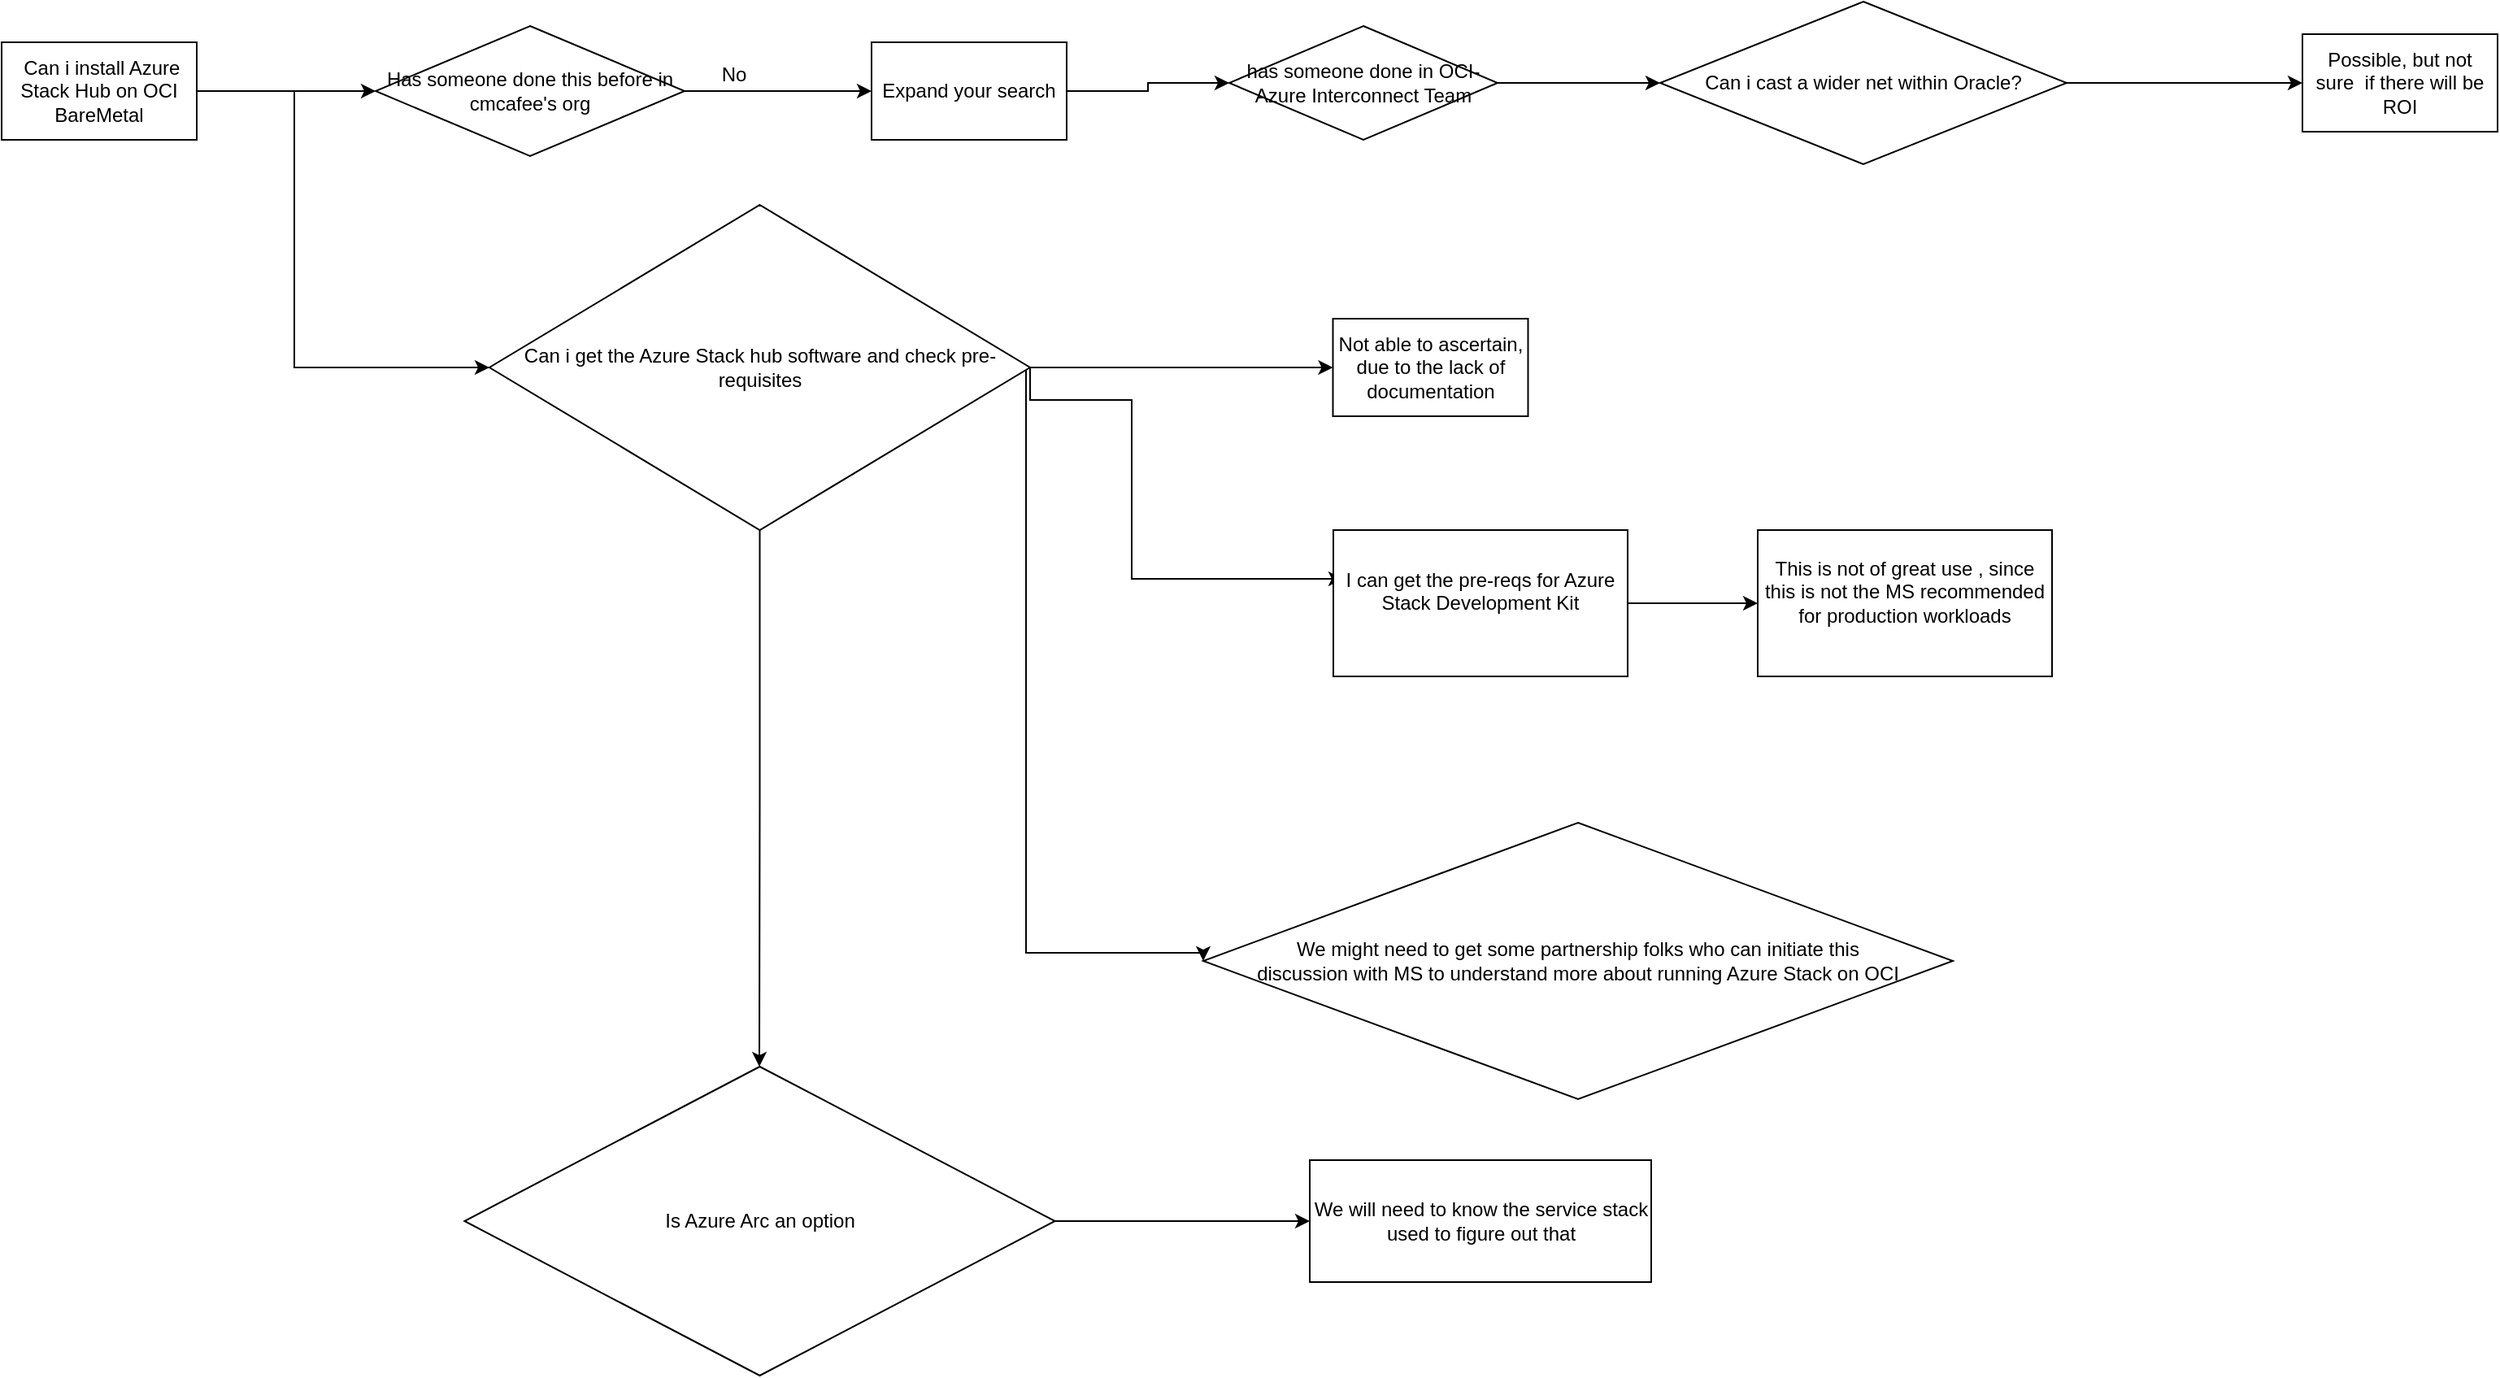 <mxfile version="20.4.0" type="github">
  <diagram id="fVedEmRO5uLyhMAxF2ie" name="Page-1">
    <mxGraphModel dx="1780" dy="1070" grid="1" gridSize="10" guides="1" tooltips="1" connect="1" arrows="1" fold="1" page="1" pageScale="1" pageWidth="850" pageHeight="1100" math="0" shadow="0">
      <root>
        <mxCell id="0" />
        <mxCell id="1" parent="0" />
        <mxCell id="olI5NsrXjDAWR4fgo8TI-3" value="" style="edgeStyle=orthogonalEdgeStyle;rounded=0;orthogonalLoop=1;jettySize=auto;html=1;" edge="1" parent="1" source="olI5NsrXjDAWR4fgo8TI-1" target="olI5NsrXjDAWR4fgo8TI-2">
          <mxGeometry relative="1" as="geometry" />
        </mxCell>
        <mxCell id="olI5NsrXjDAWR4fgo8TI-12" value="" style="edgeStyle=orthogonalEdgeStyle;rounded=0;orthogonalLoop=1;jettySize=auto;html=1;entryX=0;entryY=0.5;entryDx=0;entryDy=0;" edge="1" parent="1" source="olI5NsrXjDAWR4fgo8TI-1" target="olI5NsrXjDAWR4fgo8TI-11">
          <mxGeometry relative="1" as="geometry">
            <Array as="points">
              <mxPoint x="330" y="120" />
              <mxPoint x="330" y="290" />
              <mxPoint x="425" y="290" />
            </Array>
          </mxGeometry>
        </mxCell>
        <mxCell id="olI5NsrXjDAWR4fgo8TI-1" value="&amp;nbsp;Can i install Azure Stack Hub on OCI BareMetal" style="rounded=0;whiteSpace=wrap;html=1;" vertex="1" parent="1">
          <mxGeometry x="150" y="90" width="120" height="60" as="geometry" />
        </mxCell>
        <mxCell id="olI5NsrXjDAWR4fgo8TI-5" value="" style="edgeStyle=orthogonalEdgeStyle;rounded=0;orthogonalLoop=1;jettySize=auto;html=1;" edge="1" parent="1" source="olI5NsrXjDAWR4fgo8TI-2" target="olI5NsrXjDAWR4fgo8TI-4">
          <mxGeometry relative="1" as="geometry" />
        </mxCell>
        <mxCell id="olI5NsrXjDAWR4fgo8TI-2" value="Has someone done this before in cmcafee&#39;s org" style="rhombus;whiteSpace=wrap;html=1;rounded=0;" vertex="1" parent="1">
          <mxGeometry x="380" y="80" width="190" height="80" as="geometry" />
        </mxCell>
        <mxCell id="olI5NsrXjDAWR4fgo8TI-8" value="" style="edgeStyle=orthogonalEdgeStyle;rounded=0;orthogonalLoop=1;jettySize=auto;html=1;" edge="1" parent="1" source="olI5NsrXjDAWR4fgo8TI-4" target="olI5NsrXjDAWR4fgo8TI-7">
          <mxGeometry relative="1" as="geometry" />
        </mxCell>
        <mxCell id="olI5NsrXjDAWR4fgo8TI-4" value="Expand your search" style="whiteSpace=wrap;html=1;rounded=0;" vertex="1" parent="1">
          <mxGeometry x="685" y="90" width="120" height="60" as="geometry" />
        </mxCell>
        <mxCell id="olI5NsrXjDAWR4fgo8TI-6" value="No" style="text;html=1;align=center;verticalAlign=middle;resizable=0;points=[];autosize=1;strokeColor=none;fillColor=none;" vertex="1" parent="1">
          <mxGeometry x="580" y="95" width="40" height="30" as="geometry" />
        </mxCell>
        <mxCell id="olI5NsrXjDAWR4fgo8TI-10" value="" style="edgeStyle=orthogonalEdgeStyle;rounded=0;orthogonalLoop=1;jettySize=auto;html=1;" edge="1" parent="1" source="olI5NsrXjDAWR4fgo8TI-7" target="olI5NsrXjDAWR4fgo8TI-9">
          <mxGeometry relative="1" as="geometry" />
        </mxCell>
        <mxCell id="olI5NsrXjDAWR4fgo8TI-7" value="has someone done in OCI-Azure Interconnect Team" style="rhombus;whiteSpace=wrap;html=1;rounded=0;" vertex="1" parent="1">
          <mxGeometry x="905" y="80" width="165" height="70" as="geometry" />
        </mxCell>
        <mxCell id="olI5NsrXjDAWR4fgo8TI-23" value="" style="edgeStyle=orthogonalEdgeStyle;rounded=0;orthogonalLoop=1;jettySize=auto;html=1;" edge="1" parent="1" source="olI5NsrXjDAWR4fgo8TI-9" target="olI5NsrXjDAWR4fgo8TI-22">
          <mxGeometry relative="1" as="geometry" />
        </mxCell>
        <mxCell id="olI5NsrXjDAWR4fgo8TI-9" value="Can i cast a wider net within Oracle?" style="rhombus;whiteSpace=wrap;html=1;rounded=0;" vertex="1" parent="1">
          <mxGeometry x="1170" y="65" width="250" height="100" as="geometry" />
        </mxCell>
        <mxCell id="olI5NsrXjDAWR4fgo8TI-17" value="" style="edgeStyle=orthogonalEdgeStyle;rounded=0;orthogonalLoop=1;jettySize=auto;html=1;entryX=0;entryY=0.5;entryDx=0;entryDy=0;" edge="1" parent="1" source="olI5NsrXjDAWR4fgo8TI-11" target="olI5NsrXjDAWR4fgo8TI-16">
          <mxGeometry relative="1" as="geometry">
            <mxPoint x="890" y="290" as="targetPoint" />
          </mxGeometry>
        </mxCell>
        <mxCell id="olI5NsrXjDAWR4fgo8TI-18" style="edgeStyle=orthogonalEdgeStyle;rounded=0;orthogonalLoop=1;jettySize=auto;html=1;exitX=1;exitY=0.5;exitDx=0;exitDy=0;" edge="1" parent="1" source="olI5NsrXjDAWR4fgo8TI-11">
          <mxGeometry relative="1" as="geometry">
            <mxPoint x="975" y="420" as="targetPoint" />
            <mxPoint x="805" y="280" as="sourcePoint" />
            <Array as="points">
              <mxPoint x="783" y="310" />
              <mxPoint x="845" y="310" />
              <mxPoint x="845" y="420" />
            </Array>
          </mxGeometry>
        </mxCell>
        <mxCell id="olI5NsrXjDAWR4fgo8TI-24" style="edgeStyle=orthogonalEdgeStyle;rounded=0;orthogonalLoop=1;jettySize=auto;html=1;entryX=0;entryY=0.5;entryDx=0;entryDy=0;" edge="1" parent="1" source="olI5NsrXjDAWR4fgo8TI-11" target="olI5NsrXjDAWR4fgo8TI-26">
          <mxGeometry relative="1" as="geometry">
            <mxPoint x="890" y="650" as="targetPoint" />
            <Array as="points">
              <mxPoint x="780" y="650" />
              <mxPoint x="889" y="650" />
            </Array>
          </mxGeometry>
        </mxCell>
        <mxCell id="olI5NsrXjDAWR4fgo8TI-27" style="edgeStyle=orthogonalEdgeStyle;rounded=0;orthogonalLoop=1;jettySize=auto;html=1;" edge="1" parent="1" source="olI5NsrXjDAWR4fgo8TI-11">
          <mxGeometry relative="1" as="geometry">
            <mxPoint x="616" y="720" as="targetPoint" />
          </mxGeometry>
        </mxCell>
        <mxCell id="olI5NsrXjDAWR4fgo8TI-11" value="Can i get the Azure Stack hub software and check pre-requisites " style="rhombus;whiteSpace=wrap;html=1;rounded=0;" vertex="1" parent="1">
          <mxGeometry x="450" y="190" width="332.5" height="200" as="geometry" />
        </mxCell>
        <mxCell id="olI5NsrXjDAWR4fgo8TI-16" value="Not able to ascertain, due to the lack of documentation" style="whiteSpace=wrap;html=1;rounded=0;" vertex="1" parent="1">
          <mxGeometry x="968.75" y="260" width="120" height="60" as="geometry" />
        </mxCell>
        <mxCell id="olI5NsrXjDAWR4fgo8TI-21" value="" style="edgeStyle=orthogonalEdgeStyle;rounded=0;orthogonalLoop=1;jettySize=auto;html=1;" edge="1" parent="1" source="olI5NsrXjDAWR4fgo8TI-19" target="olI5NsrXjDAWR4fgo8TI-20">
          <mxGeometry relative="1" as="geometry" />
        </mxCell>
        <mxCell id="olI5NsrXjDAWR4fgo8TI-19" value="&lt;div&gt;I can get the pre-reqs for Azure Stack Development Kit &lt;br&gt;&lt;/div&gt;&lt;div&gt;&lt;br&gt;&lt;/div&gt;" style="rounded=0;whiteSpace=wrap;html=1;" vertex="1" parent="1">
          <mxGeometry x="969" y="390" width="181" height="90" as="geometry" />
        </mxCell>
        <mxCell id="olI5NsrXjDAWR4fgo8TI-20" value="&lt;div&gt;This is not of great use , since this is not the MS recommended for production workloads&lt;br&gt;&lt;/div&gt;&lt;div&gt;&lt;br&gt;&lt;/div&gt;" style="rounded=0;whiteSpace=wrap;html=1;" vertex="1" parent="1">
          <mxGeometry x="1230" y="390" width="181" height="90" as="geometry" />
        </mxCell>
        <mxCell id="olI5NsrXjDAWR4fgo8TI-22" value="Possible, but not sure&amp;nbsp; if there will be ROI" style="whiteSpace=wrap;html=1;rounded=0;" vertex="1" parent="1">
          <mxGeometry x="1565" y="85" width="120" height="60" as="geometry" />
        </mxCell>
        <mxCell id="olI5NsrXjDAWR4fgo8TI-26" value="We might need to get some partnership folks who can initiate this&lt;br&gt; discussion with MS to understand more about running Azure Stack on OCI" style="rhombus;whiteSpace=wrap;html=1;" vertex="1" parent="1">
          <mxGeometry x="889" y="570" width="461" height="170" as="geometry" />
        </mxCell>
        <mxCell id="olI5NsrXjDAWR4fgo8TI-29" style="edgeStyle=orthogonalEdgeStyle;rounded=0;orthogonalLoop=1;jettySize=auto;html=1;" edge="1" parent="1" source="olI5NsrXjDAWR4fgo8TI-28" target="olI5NsrXjDAWR4fgo8TI-30">
          <mxGeometry relative="1" as="geometry">
            <mxPoint x="840" y="815" as="targetPoint" />
          </mxGeometry>
        </mxCell>
        <mxCell id="olI5NsrXjDAWR4fgo8TI-28" value="Is Azure Arc an option" style="rhombus;whiteSpace=wrap;html=1;" vertex="1" parent="1">
          <mxGeometry x="434.68" y="720" width="363.13" height="190" as="geometry" />
        </mxCell>
        <mxCell id="olI5NsrXjDAWR4fgo8TI-30" value="We will need to know the service stack used to figure out that" style="rounded=0;whiteSpace=wrap;html=1;" vertex="1" parent="1">
          <mxGeometry x="954.5" y="777.5" width="210" height="75" as="geometry" />
        </mxCell>
      </root>
    </mxGraphModel>
  </diagram>
</mxfile>
